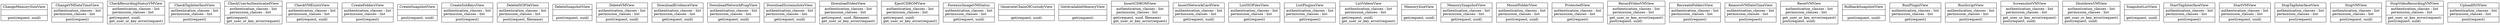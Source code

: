 digraph "classes_ForensicVMServer" {
rankdir=BT
charset="utf-8"
"apikeys.views.ChangeMemorySizeView" [color="black", fontcolor="black", label=<{ChangeMemorySizeView|<br ALIGN="LEFT"/>|post(request, uuid)<br ALIGN="LEFT"/>}>, shape="record", style="solid"];
"apikeys.views.ChangeVMDateTimeView" [color="black", fontcolor="black", label=<{ChangeVMDateTimeView|authentication_classes : list<br ALIGN="LEFT"/>permission_classes : list<br ALIGN="LEFT"/>|post(request)<br ALIGN="LEFT"/>}>, shape="record", style="solid"];
"apikeys.views.CheckRecordingStatusVMView" [color="black", fontcolor="black", label=<{CheckRecordingStatusVMView|authentication_classes : list<br ALIGN="LEFT"/>permission_classes : list<br ALIGN="LEFT"/>|get(request, uuid)<br ALIGN="LEFT"/>get_user_or_key_error(request)<br ALIGN="LEFT"/>}>, shape="record", style="solid"];
"apikeys.views.CheckTapInterfaceView" [color="black", fontcolor="black", label=<{CheckTapInterfaceView|authentication_classes : list<br ALIGN="LEFT"/>permission_classes : list<br ALIGN="LEFT"/>|post(request)<br ALIGN="LEFT"/>}>, shape="record", style="solid"];
"apikeys.views.CheckUserAuthenticatedView" [color="black", fontcolor="black", label=<{CheckUserAuthenticatedView|authentication_classes : list<br ALIGN="LEFT"/>permission_classes : list<br ALIGN="LEFT"/>|get(request)<br ALIGN="LEFT"/>get_user_or_key_error(request)<br ALIGN="LEFT"/>}>, shape="record", style="solid"];
"apikeys.views.CheckVMExistsView" [color="black", fontcolor="black", label=<{CheckVMExistsView|authentication_classes : list<br ALIGN="LEFT"/>permission_classes : list<br ALIGN="LEFT"/>|get(request, uuid)<br ALIGN="LEFT"/>}>, shape="record", style="solid"];
"apikeys.views.CreateFoldersView" [color="black", fontcolor="black", label=<{CreateFoldersView|authentication_classes : list<br ALIGN="LEFT"/>permission_classes : list<br ALIGN="LEFT"/>|post(request)<br ALIGN="LEFT"/>}>, shape="record", style="solid"];
"apikeys.views.CreateSnapshotView" [color="black", fontcolor="black", label=<{CreateSnapshotView|<br ALIGN="LEFT"/>|post(request, uuid)<br ALIGN="LEFT"/>}>, shape="record", style="solid"];
"apikeys.views.CreateSshKeysView" [color="black", fontcolor="black", label=<{CreateSshKeysView|authentication_classes : list<br ALIGN="LEFT"/>permission_classes : list<br ALIGN="LEFT"/>|post(request)<br ALIGN="LEFT"/>}>, shape="record", style="solid"];
"apikeys.views.DeleteISOFileView" [color="black", fontcolor="black", label=<{DeleteISOFileView|authentication_classes : list<br ALIGN="LEFT"/>permission_classes : list<br ALIGN="LEFT"/>|post(request, filename)<br ALIGN="LEFT"/>}>, shape="record", style="solid"];
"apikeys.views.DeleteSnapshotView" [color="black", fontcolor="black", label=<{DeleteSnapshotView|<br ALIGN="LEFT"/>|post(request, uuid)<br ALIGN="LEFT"/>}>, shape="record", style="solid"];
"apikeys.views.DeleteVMView" [color="black", fontcolor="black", label=<{DeleteVMView|authentication_classes : list<br ALIGN="LEFT"/>permission_classes : list<br ALIGN="LEFT"/>|post(request, uuid)<br ALIGN="LEFT"/>}>, shape="record", style="solid"];
"apikeys.views.DownloadEvidenceView" [color="black", fontcolor="black", label=<{DownloadEvidenceView|authentication_classes : list<br ALIGN="LEFT"/>permission_classes : list<br ALIGN="LEFT"/>|get(request, uuid)<br ALIGN="LEFT"/>}>, shape="record", style="solid"];
"apikeys.views.DownloadNetworkPcapView" [color="black", fontcolor="black", label=<{DownloadNetworkPcapView|authentication_classes : list<br ALIGN="LEFT"/>permission_classes : list<br ALIGN="LEFT"/>|get(request, uuid)<br ALIGN="LEFT"/>}>, shape="record", style="solid"];
"apikeys.views.DownloadScreenshotsView" [color="black", fontcolor="black", label=<{DownloadScreenshotsView|authentication_classes : list<br ALIGN="LEFT"/>permission_classes : list<br ALIGN="LEFT"/>|get(request, uuid)<br ALIGN="LEFT"/>}>, shape="record", style="solid"];
"apikeys.views.DownloadVideoView" [color="black", fontcolor="black", label=<{DownloadVideoView|authentication_classes : list<br ALIGN="LEFT"/>permission_classes : list<br ALIGN="LEFT"/>|get(request, uuid, filename)<br ALIGN="LEFT"/>get_user_or_key_error(request)<br ALIGN="LEFT"/>}>, shape="record", style="solid"];
"apikeys.views.EjectCDROMView" [color="black", fontcolor="black", label=<{EjectCDROMView|authentication_classes : list<br ALIGN="LEFT"/>permission_classes : list<br ALIGN="LEFT"/>|get(request, uuid)<br ALIGN="LEFT"/>get_user_or_key_error(request)<br ALIGN="LEFT"/>}>, shape="record", style="solid"];
"apikeys.views.ForensicImageVMStatus" [color="black", fontcolor="black", label=<{ForensicImageVMStatus|authentication_classes : list<br ALIGN="LEFT"/>permission_classes : list<br ALIGN="LEFT"/>|get(request, uuid)<br ALIGN="LEFT"/>}>, shape="record", style="solid"];
"apikeys.views.GenerateChainOfCustodyView" [color="black", fontcolor="black", label=<{GenerateChainOfCustodyView|<br ALIGN="LEFT"/>|get(request, uuid)<br ALIGN="LEFT"/>}>, shape="record", style="solid"];
"apikeys.views.GetAvailableMemoryView" [color="black", fontcolor="black", label=<{GetAvailableMemoryView|<br ALIGN="LEFT"/>|get(request)<br ALIGN="LEFT"/>}>, shape="record", style="solid"];
"apikeys.views.InsertCDROMView" [color="black", fontcolor="black", label=<{InsertCDROMView|authentication_classes : list<br ALIGN="LEFT"/>permission_classes : list<br ALIGN="LEFT"/>|get(request, uuid, filename)<br ALIGN="LEFT"/>get_user_or_key_error(request)<br ALIGN="LEFT"/>}>, shape="record", style="solid"];
"apikeys.views.InsertNetworkCardView" [color="black", fontcolor="black", label=<{InsertNetworkCardView|authentication_classes : list<br ALIGN="LEFT"/>permission_classes : list<br ALIGN="LEFT"/>|get(request, uuid)<br ALIGN="LEFT"/>}>, shape="record", style="solid"];
"apikeys.views.ListISOFilesView" [color="black", fontcolor="black", label=<{ListISOFilesView|authentication_classes : list<br ALIGN="LEFT"/>permission_classes : list<br ALIGN="LEFT"/>|get(request)<br ALIGN="LEFT"/>}>, shape="record", style="solid"];
"apikeys.views.ListPluginsView" [color="black", fontcolor="black", label=<{ListPluginsView|authentication_classes : list<br ALIGN="LEFT"/>permission_classes : list<br ALIGN="LEFT"/>|get(request)<br ALIGN="LEFT"/>}>, shape="record", style="solid"];
"apikeys.views.ListVideosView" [color="black", fontcolor="black", label=<{ListVideosView|authentication_classes : list<br ALIGN="LEFT"/>permission_classes : list<br ALIGN="LEFT"/>|get(request, uuid)<br ALIGN="LEFT"/>get_user_or_key_error(request)<br ALIGN="LEFT"/>}>, shape="record", style="solid"];
"apikeys.views.MemorySizeView" [color="black", fontcolor="black", label=<{MemorySizeView|<br ALIGN="LEFT"/>|get(request, uuid)<br ALIGN="LEFT"/>}>, shape="record", style="solid"];
"apikeys.views.MemorySnapshotView" [color="black", fontcolor="black", label=<{MemorySnapshotView|authentication_classes : list<br ALIGN="LEFT"/>permission_classes : list<br ALIGN="LEFT"/>|get(request, uuid)<br ALIGN="LEFT"/>}>, shape="record", style="solid"];
"apikeys.views.MountFolderView" [color="black", fontcolor="black", label=<{MountFolderView|authentication_classes : list<br ALIGN="LEFT"/>permission_classes : list<br ALIGN="LEFT"/>|post(request, uuid)<br ALIGN="LEFT"/>}>, shape="record", style="solid"];
"apikeys.views.ProtectedView" [color="black", fontcolor="black", label=<{ProtectedView|authentication_classes : list<br ALIGN="LEFT"/>permission_classes : list<br ALIGN="LEFT"/>|get(request)<br ALIGN="LEFT"/>}>, shape="record", style="solid"];
"apikeys.views.RecordVideoVMView" [color="black", fontcolor="black", label=<{RecordVideoVMView|authentication_classes : list<br ALIGN="LEFT"/>permission_classes : list<br ALIGN="LEFT"/>|get_user_or_key_error(request)<br ALIGN="LEFT"/>post(request, uuid)<br ALIGN="LEFT"/>}>, shape="record", style="solid"];
"apikeys.views.RecreateFoldersView" [color="black", fontcolor="black", label=<{RecreateFoldersView|authentication_classes : list<br ALIGN="LEFT"/>permission_classes : list<br ALIGN="LEFT"/>|post(request)<br ALIGN="LEFT"/>}>, shape="record", style="solid"];
"apikeys.views.RemoveVMDateTimeView" [color="black", fontcolor="black", label=<{RemoveVMDateTimeView|authentication_classes : list<br ALIGN="LEFT"/>permission_classes : list<br ALIGN="LEFT"/>|post(request)<br ALIGN="LEFT"/>}>, shape="record", style="solid"];
"apikeys.views.ResetVMView" [color="black", fontcolor="black", label=<{ResetVMView|authentication_classes : list<br ALIGN="LEFT"/>permission_classes : list<br ALIGN="LEFT"/>|get_user_or_key_error(request)<br ALIGN="LEFT"/>post(request, uuid)<br ALIGN="LEFT"/>}>, shape="record", style="solid"];
"apikeys.views.RollbackSnapshotView" [color="black", fontcolor="black", label=<{RollbackSnapshotView|<br ALIGN="LEFT"/>|post(request, uuid)<br ALIGN="LEFT"/>}>, shape="record", style="solid"];
"apikeys.views.RunPluginView" [color="black", fontcolor="black", label=<{RunPluginView|authentication_classes : list<br ALIGN="LEFT"/>permission_classes : list<br ALIGN="LEFT"/>|get(request)<br ALIGN="LEFT"/>}>, shape="record", style="solid"];
"apikeys.views.RunScriptView" [color="black", fontcolor="black", label=<{RunScriptView|authentication_classes : list<br ALIGN="LEFT"/>permission_classes : list<br ALIGN="LEFT"/>|post(request)<br ALIGN="LEFT"/>}>, shape="record", style="solid"];
"apikeys.views.ScreenshotVMView" [color="black", fontcolor="black", label=<{ScreenshotVMView|authentication_classes : list<br ALIGN="LEFT"/>permission_classes : list<br ALIGN="LEFT"/>|get_user_or_key_error(request)<br ALIGN="LEFT"/>post(request, uuid)<br ALIGN="LEFT"/>}>, shape="record", style="solid"];
"apikeys.views.ShutdownVMView" [color="black", fontcolor="black", label=<{ShutdownVMView|authentication_classes : list<br ALIGN="LEFT"/>permission_classes : list<br ALIGN="LEFT"/>|get_user_or_key_error(request)<br ALIGN="LEFT"/>post(request, uuid)<br ALIGN="LEFT"/>}>, shape="record", style="solid"];
"apikeys.views.SnapshotListView" [color="black", fontcolor="black", label=<{SnapshotListView|<br ALIGN="LEFT"/>|get(request, uuid)<br ALIGN="LEFT"/>}>, shape="record", style="solid"];
"apikeys.views.StartTapInterfaceView" [color="black", fontcolor="black", label=<{StartTapInterfaceView|authentication_classes : list<br ALIGN="LEFT"/>permission_classes : list<br ALIGN="LEFT"/>|post(request)<br ALIGN="LEFT"/>}>, shape="record", style="solid"];
"apikeys.views.StartVMView" [color="black", fontcolor="black", label=<{StartVMView|authentication_classes : list<br ALIGN="LEFT"/>permission_classes : list<br ALIGN="LEFT"/>|post(request, uuid)<br ALIGN="LEFT"/>}>, shape="record", style="solid"];
"apikeys.views.StopTapInterfaceView" [color="black", fontcolor="black", label=<{StopTapInterfaceView|authentication_classes : list<br ALIGN="LEFT"/>permission_classes : list<br ALIGN="LEFT"/>|post(request)<br ALIGN="LEFT"/>}>, shape="record", style="solid"];
"apikeys.views.StopVMView" [color="black", fontcolor="black", label=<{StopVMView|authentication_classes : list<br ALIGN="LEFT"/>permission_classes : list<br ALIGN="LEFT"/>|post(request, uuid)<br ALIGN="LEFT"/>}>, shape="record", style="solid"];
"apikeys.views.StopVideoRecordingVMView" [color="black", fontcolor="black", label=<{StopVideoRecordingVMView|authentication_classes : list<br ALIGN="LEFT"/>permission_classes : list<br ALIGN="LEFT"/>|get_user_or_key_error(request)<br ALIGN="LEFT"/>post(request, uuid)<br ALIGN="LEFT"/>}>, shape="record", style="solid"];
"apikeys.views.UploadISOView" [color="black", fontcolor="black", label=<{UploadISOView|authentication_classes : list<br ALIGN="LEFT"/>permission_classes : list<br ALIGN="LEFT"/>|post(request)<br ALIGN="LEFT"/>}>, shape="record", style="solid"];
}
